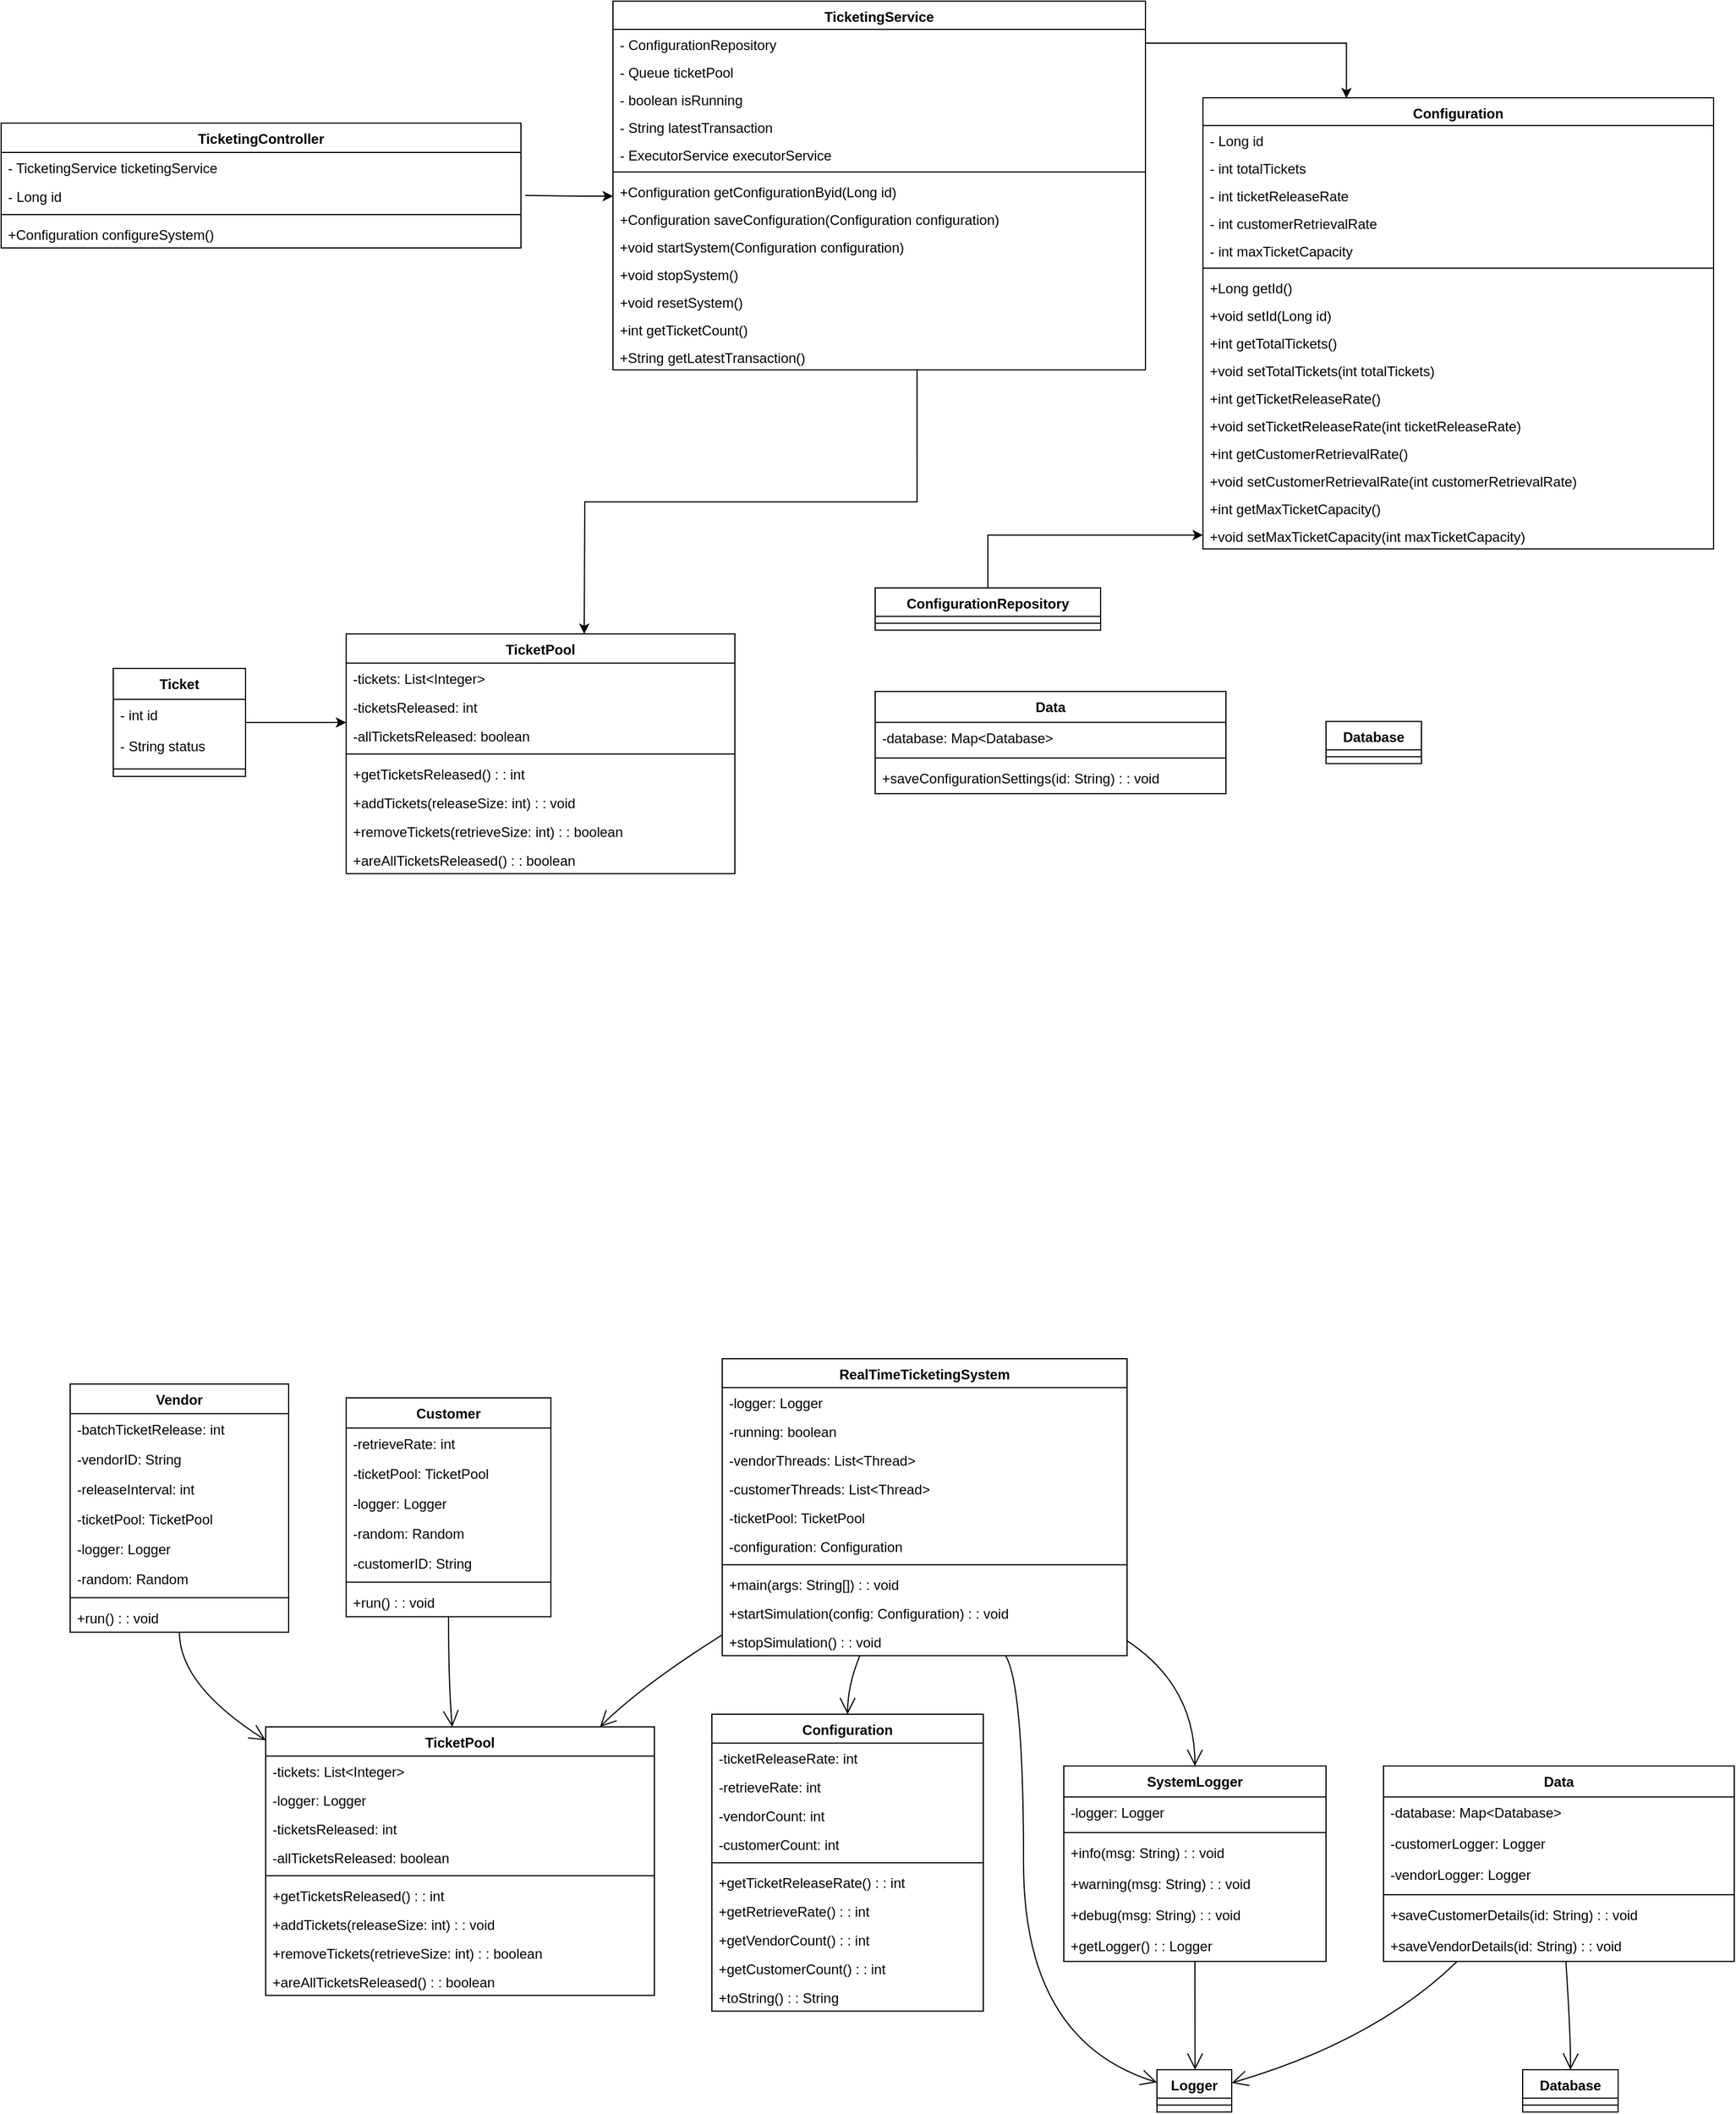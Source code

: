 <mxfile version="25.0.3">
  <diagram id="C5RBs43oDa-KdzZeNtuy" name="Page-1">
    <mxGraphModel dx="1782" dy="506" grid="1" gridSize="10" guides="1" tooltips="1" connect="1" arrows="1" fold="1" page="1" pageScale="1" pageWidth="827" pageHeight="1169" math="0" shadow="0">
      <root>
        <mxCell id="WIyWlLk6GJQsqaUBKTNV-0" />
        <mxCell id="WIyWlLk6GJQsqaUBKTNV-1" parent="WIyWlLk6GJQsqaUBKTNV-0" />
        <mxCell id="WTj9P_NQEaG9EgnuYuKt-76" value="TicketingController" style="swimlane;fontStyle=1;align=center;verticalAlign=top;childLayout=stackLayout;horizontal=1;startSize=25.4;horizontalStack=0;resizeParent=1;resizeParentMax=0;resizeLast=0;collapsible=0;marginBottom=0;" vertex="1" parent="WIyWlLk6GJQsqaUBKTNV-1">
          <mxGeometry x="-10" y="126.04" width="452" height="108.4" as="geometry" />
        </mxCell>
        <mxCell id="WTj9P_NQEaG9EgnuYuKt-77" value="- TicketingService ticketingService" style="text;strokeColor=none;fillColor=none;align=left;verticalAlign=top;spacingLeft=4;spacingRight=4;overflow=hidden;rotatable=0;points=[[0,0.5],[1,0.5]];portConstraint=eastwest;" vertex="1" parent="WTj9P_NQEaG9EgnuYuKt-76">
          <mxGeometry y="25.4" width="452" height="25" as="geometry" />
        </mxCell>
        <mxCell id="WTj9P_NQEaG9EgnuYuKt-78" value="- Long id" style="text;strokeColor=none;fillColor=none;align=left;verticalAlign=top;spacingLeft=4;spacingRight=4;overflow=hidden;rotatable=0;points=[[0,0.5],[1,0.5]];portConstraint=eastwest;" vertex="1" parent="WTj9P_NQEaG9EgnuYuKt-76">
          <mxGeometry y="50.4" width="452" height="25" as="geometry" />
        </mxCell>
        <mxCell id="WTj9P_NQEaG9EgnuYuKt-79" style="line;strokeWidth=1;fillColor=none;align=left;verticalAlign=middle;spacingTop=-1;spacingLeft=3;spacingRight=3;rotatable=0;labelPosition=right;points=[];portConstraint=eastwest;strokeColor=inherit;" vertex="1" parent="WTj9P_NQEaG9EgnuYuKt-76">
          <mxGeometry y="75.4" width="452" height="8" as="geometry" />
        </mxCell>
        <mxCell id="WTj9P_NQEaG9EgnuYuKt-80" value="+Configuration configureSystem()" style="text;strokeColor=none;fillColor=none;align=left;verticalAlign=top;spacingLeft=4;spacingRight=4;overflow=hidden;rotatable=0;points=[[0,0.5],[1,0.5]];portConstraint=eastwest;" vertex="1" parent="WTj9P_NQEaG9EgnuYuKt-76">
          <mxGeometry y="83.4" width="452" height="25" as="geometry" />
        </mxCell>
        <mxCell id="WTj9P_NQEaG9EgnuYuKt-86" value="Configuration" style="swimlane;fontStyle=1;align=center;verticalAlign=top;childLayout=stackLayout;horizontal=1;startSize=24.087;horizontalStack=0;resizeParent=1;resizeParentMax=0;resizeLast=0;collapsible=0;marginBottom=0;" vertex="1" parent="WIyWlLk6GJQsqaUBKTNV-1">
          <mxGeometry x="1035" y="104" width="444" height="392.087" as="geometry" />
        </mxCell>
        <mxCell id="WTj9P_NQEaG9EgnuYuKt-87" value="- Long id" style="text;strokeColor=none;fillColor=none;align=left;verticalAlign=top;spacingLeft=4;spacingRight=4;overflow=hidden;rotatable=0;points=[[0,0.5],[1,0.5]];portConstraint=eastwest;" vertex="1" parent="WTj9P_NQEaG9EgnuYuKt-86">
          <mxGeometry y="24.087" width="444" height="24" as="geometry" />
        </mxCell>
        <mxCell id="WTj9P_NQEaG9EgnuYuKt-88" value="- int totalTickets" style="text;strokeColor=none;fillColor=none;align=left;verticalAlign=top;spacingLeft=4;spacingRight=4;overflow=hidden;rotatable=0;points=[[0,0.5],[1,0.5]];portConstraint=eastwest;" vertex="1" parent="WTj9P_NQEaG9EgnuYuKt-86">
          <mxGeometry y="48.087" width="444" height="24" as="geometry" />
        </mxCell>
        <mxCell id="WTj9P_NQEaG9EgnuYuKt-89" value="- int ticketReleaseRate" style="text;strokeColor=none;fillColor=none;align=left;verticalAlign=top;spacingLeft=4;spacingRight=4;overflow=hidden;rotatable=0;points=[[0,0.5],[1,0.5]];portConstraint=eastwest;" vertex="1" parent="WTj9P_NQEaG9EgnuYuKt-86">
          <mxGeometry y="72.087" width="444" height="24" as="geometry" />
        </mxCell>
        <mxCell id="WTj9P_NQEaG9EgnuYuKt-90" value="- int customerRetrievalRate" style="text;strokeColor=none;fillColor=none;align=left;verticalAlign=top;spacingLeft=4;spacingRight=4;overflow=hidden;rotatable=0;points=[[0,0.5],[1,0.5]];portConstraint=eastwest;" vertex="1" parent="WTj9P_NQEaG9EgnuYuKt-86">
          <mxGeometry y="96.087" width="444" height="24" as="geometry" />
        </mxCell>
        <mxCell id="WTj9P_NQEaG9EgnuYuKt-91" value="- int maxTicketCapacity" style="text;strokeColor=none;fillColor=none;align=left;verticalAlign=top;spacingLeft=4;spacingRight=4;overflow=hidden;rotatable=0;points=[[0,0.5],[1,0.5]];portConstraint=eastwest;" vertex="1" parent="WTj9P_NQEaG9EgnuYuKt-86">
          <mxGeometry y="120.087" width="444" height="24" as="geometry" />
        </mxCell>
        <mxCell id="WTj9P_NQEaG9EgnuYuKt-92" style="line;strokeWidth=1;fillColor=none;align=left;verticalAlign=middle;spacingTop=-1;spacingLeft=3;spacingRight=3;rotatable=0;labelPosition=right;points=[];portConstraint=eastwest;strokeColor=inherit;" vertex="1" parent="WTj9P_NQEaG9EgnuYuKt-86">
          <mxGeometry y="144.087" width="444" height="8" as="geometry" />
        </mxCell>
        <mxCell id="WTj9P_NQEaG9EgnuYuKt-93" value="+Long getId()" style="text;strokeColor=none;fillColor=none;align=left;verticalAlign=top;spacingLeft=4;spacingRight=4;overflow=hidden;rotatable=0;points=[[0,0.5],[1,0.5]];portConstraint=eastwest;" vertex="1" parent="WTj9P_NQEaG9EgnuYuKt-86">
          <mxGeometry y="152.087" width="444" height="24" as="geometry" />
        </mxCell>
        <mxCell id="WTj9P_NQEaG9EgnuYuKt-94" value="+void setId(Long id)" style="text;strokeColor=none;fillColor=none;align=left;verticalAlign=top;spacingLeft=4;spacingRight=4;overflow=hidden;rotatable=0;points=[[0,0.5],[1,0.5]];portConstraint=eastwest;" vertex="1" parent="WTj9P_NQEaG9EgnuYuKt-86">
          <mxGeometry y="176.087" width="444" height="24" as="geometry" />
        </mxCell>
        <mxCell id="WTj9P_NQEaG9EgnuYuKt-95" value="+int getTotalTickets()" style="text;strokeColor=none;fillColor=none;align=left;verticalAlign=top;spacingLeft=4;spacingRight=4;overflow=hidden;rotatable=0;points=[[0,0.5],[1,0.5]];portConstraint=eastwest;" vertex="1" parent="WTj9P_NQEaG9EgnuYuKt-86">
          <mxGeometry y="200.087" width="444" height="24" as="geometry" />
        </mxCell>
        <mxCell id="WTj9P_NQEaG9EgnuYuKt-96" value="+void setTotalTickets(int totalTickets)" style="text;strokeColor=none;fillColor=none;align=left;verticalAlign=top;spacingLeft=4;spacingRight=4;overflow=hidden;rotatable=0;points=[[0,0.5],[1,0.5]];portConstraint=eastwest;" vertex="1" parent="WTj9P_NQEaG9EgnuYuKt-86">
          <mxGeometry y="224.087" width="444" height="24" as="geometry" />
        </mxCell>
        <mxCell id="WTj9P_NQEaG9EgnuYuKt-97" value="+int getTicketReleaseRate()" style="text;strokeColor=none;fillColor=none;align=left;verticalAlign=top;spacingLeft=4;spacingRight=4;overflow=hidden;rotatable=0;points=[[0,0.5],[1,0.5]];portConstraint=eastwest;" vertex="1" parent="WTj9P_NQEaG9EgnuYuKt-86">
          <mxGeometry y="248.087" width="444" height="24" as="geometry" />
        </mxCell>
        <mxCell id="WTj9P_NQEaG9EgnuYuKt-98" value="+void setTicketReleaseRate(int ticketReleaseRate)" style="text;strokeColor=none;fillColor=none;align=left;verticalAlign=top;spacingLeft=4;spacingRight=4;overflow=hidden;rotatable=0;points=[[0,0.5],[1,0.5]];portConstraint=eastwest;" vertex="1" parent="WTj9P_NQEaG9EgnuYuKt-86">
          <mxGeometry y="272.087" width="444" height="24" as="geometry" />
        </mxCell>
        <mxCell id="WTj9P_NQEaG9EgnuYuKt-99" value="+int getCustomerRetrievalRate()" style="text;strokeColor=none;fillColor=none;align=left;verticalAlign=top;spacingLeft=4;spacingRight=4;overflow=hidden;rotatable=0;points=[[0,0.5],[1,0.5]];portConstraint=eastwest;" vertex="1" parent="WTj9P_NQEaG9EgnuYuKt-86">
          <mxGeometry y="296.087" width="444" height="24" as="geometry" />
        </mxCell>
        <mxCell id="WTj9P_NQEaG9EgnuYuKt-100" value="+void setCustomerRetrievalRate(int customerRetrievalRate)" style="text;strokeColor=none;fillColor=none;align=left;verticalAlign=top;spacingLeft=4;spacingRight=4;overflow=hidden;rotatable=0;points=[[0,0.5],[1,0.5]];portConstraint=eastwest;" vertex="1" parent="WTj9P_NQEaG9EgnuYuKt-86">
          <mxGeometry y="320.087" width="444" height="24" as="geometry" />
        </mxCell>
        <mxCell id="WTj9P_NQEaG9EgnuYuKt-101" value="+int getMaxTicketCapacity()" style="text;strokeColor=none;fillColor=none;align=left;verticalAlign=top;spacingLeft=4;spacingRight=4;overflow=hidden;rotatable=0;points=[[0,0.5],[1,0.5]];portConstraint=eastwest;" vertex="1" parent="WTj9P_NQEaG9EgnuYuKt-86">
          <mxGeometry y="344.087" width="444" height="24" as="geometry" />
        </mxCell>
        <mxCell id="WTj9P_NQEaG9EgnuYuKt-102" value="+void setMaxTicketCapacity(int maxTicketCapacity)" style="text;strokeColor=none;fillColor=none;align=left;verticalAlign=top;spacingLeft=4;spacingRight=4;overflow=hidden;rotatable=0;points=[[0,0.5],[1,0.5]];portConstraint=eastwest;" vertex="1" parent="WTj9P_NQEaG9EgnuYuKt-86">
          <mxGeometry y="368.087" width="444" height="24" as="geometry" />
        </mxCell>
        <mxCell id="WTj9P_NQEaG9EgnuYuKt-103" value="Ticket" style="swimlane;fontStyle=1;align=center;verticalAlign=top;childLayout=stackLayout;horizontal=1;startSize=26.914;horizontalStack=0;resizeParent=1;resizeParentMax=0;resizeLast=0;collapsible=0;marginBottom=0;" vertex="1" parent="WIyWlLk6GJQsqaUBKTNV-1">
          <mxGeometry x="87.5" y="600" width="115" height="93.914" as="geometry" />
        </mxCell>
        <mxCell id="WTj9P_NQEaG9EgnuYuKt-104" value="- int id" style="text;strokeColor=none;fillColor=none;align=left;verticalAlign=top;spacingLeft=4;spacingRight=4;overflow=hidden;rotatable=0;points=[[0,0.5],[1,0.5]];portConstraint=eastwest;" vertex="1" parent="WTj9P_NQEaG9EgnuYuKt-103">
          <mxGeometry y="26.914" width="115" height="27" as="geometry" />
        </mxCell>
        <mxCell id="WTj9P_NQEaG9EgnuYuKt-105" value="- String status" style="text;strokeColor=none;fillColor=none;align=left;verticalAlign=top;spacingLeft=4;spacingRight=4;overflow=hidden;rotatable=0;points=[[0,0.5],[1,0.5]];portConstraint=eastwest;" vertex="1" parent="WTj9P_NQEaG9EgnuYuKt-103">
          <mxGeometry y="53.914" width="115" height="27" as="geometry" />
        </mxCell>
        <mxCell id="WTj9P_NQEaG9EgnuYuKt-106" style="line;strokeWidth=1;fillColor=none;align=left;verticalAlign=middle;spacingTop=-1;spacingLeft=3;spacingRight=3;rotatable=0;labelPosition=right;points=[];portConstraint=eastwest;strokeColor=inherit;" vertex="1" parent="WTj9P_NQEaG9EgnuYuKt-103">
          <mxGeometry y="80.914" width="115" height="13" as="geometry" />
        </mxCell>
        <mxCell id="WTj9P_NQEaG9EgnuYuKt-107" value="TicketingService" style="swimlane;fontStyle=1;align=center;verticalAlign=top;childLayout=stackLayout;horizontal=1;startSize=24.477;horizontalStack=0;resizeParent=1;resizeParentMax=0;resizeLast=0;collapsible=0;marginBottom=0;" vertex="1" parent="WIyWlLk6GJQsqaUBKTNV-1">
          <mxGeometry x="522" y="20" width="463" height="320.477" as="geometry" />
        </mxCell>
        <mxCell id="WTj9P_NQEaG9EgnuYuKt-108" value="- ConfigurationRepository " style="text;strokeColor=none;fillColor=none;align=left;verticalAlign=top;spacingLeft=4;spacingRight=4;overflow=hidden;rotatable=0;points=[[0,0.5],[1,0.5]];portConstraint=eastwest;" vertex="1" parent="WTj9P_NQEaG9EgnuYuKt-107">
          <mxGeometry y="24.477" width="463" height="24" as="geometry" />
        </mxCell>
        <mxCell id="WTj9P_NQEaG9EgnuYuKt-109" value="- Queue ticketPool" style="text;strokeColor=none;fillColor=none;align=left;verticalAlign=top;spacingLeft=4;spacingRight=4;overflow=hidden;rotatable=0;points=[[0,0.5],[1,0.5]];portConstraint=eastwest;" vertex="1" parent="WTj9P_NQEaG9EgnuYuKt-107">
          <mxGeometry y="48.477" width="463" height="24" as="geometry" />
        </mxCell>
        <mxCell id="WTj9P_NQEaG9EgnuYuKt-110" value="- boolean isRunning" style="text;strokeColor=none;fillColor=none;align=left;verticalAlign=top;spacingLeft=4;spacingRight=4;overflow=hidden;rotatable=0;points=[[0,0.5],[1,0.5]];portConstraint=eastwest;" vertex="1" parent="WTj9P_NQEaG9EgnuYuKt-107">
          <mxGeometry y="72.477" width="463" height="24" as="geometry" />
        </mxCell>
        <mxCell id="WTj9P_NQEaG9EgnuYuKt-111" value="- String latestTransaction" style="text;strokeColor=none;fillColor=none;align=left;verticalAlign=top;spacingLeft=4;spacingRight=4;overflow=hidden;rotatable=0;points=[[0,0.5],[1,0.5]];portConstraint=eastwest;" vertex="1" parent="WTj9P_NQEaG9EgnuYuKt-107">
          <mxGeometry y="96.477" width="463" height="24" as="geometry" />
        </mxCell>
        <mxCell id="WTj9P_NQEaG9EgnuYuKt-112" value="- ExecutorService executorService" style="text;strokeColor=none;fillColor=none;align=left;verticalAlign=top;spacingLeft=4;spacingRight=4;overflow=hidden;rotatable=0;points=[[0,0.5],[1,0.5]];portConstraint=eastwest;" vertex="1" parent="WTj9P_NQEaG9EgnuYuKt-107">
          <mxGeometry y="120.477" width="463" height="24" as="geometry" />
        </mxCell>
        <mxCell id="WTj9P_NQEaG9EgnuYuKt-113" style="line;strokeWidth=1;fillColor=none;align=left;verticalAlign=middle;spacingTop=-1;spacingLeft=3;spacingRight=3;rotatable=0;labelPosition=right;points=[];portConstraint=eastwest;strokeColor=inherit;" vertex="1" parent="WTj9P_NQEaG9EgnuYuKt-107">
          <mxGeometry y="144.477" width="463" height="8" as="geometry" />
        </mxCell>
        <mxCell id="WTj9P_NQEaG9EgnuYuKt-114" value="+Configuration getConfigurationByid(Long id)" style="text;strokeColor=none;fillColor=none;align=left;verticalAlign=top;spacingLeft=4;spacingRight=4;overflow=hidden;rotatable=0;points=[[0,0.5],[1,0.5]];portConstraint=eastwest;" vertex="1" parent="WTj9P_NQEaG9EgnuYuKt-107">
          <mxGeometry y="152.477" width="463" height="24" as="geometry" />
        </mxCell>
        <mxCell id="WTj9P_NQEaG9EgnuYuKt-115" value="+Configuration saveConfiguration(Configuration configuration)" style="text;strokeColor=none;fillColor=none;align=left;verticalAlign=top;spacingLeft=4;spacingRight=4;overflow=hidden;rotatable=0;points=[[0,0.5],[1,0.5]];portConstraint=eastwest;" vertex="1" parent="WTj9P_NQEaG9EgnuYuKt-107">
          <mxGeometry y="176.477" width="463" height="24" as="geometry" />
        </mxCell>
        <mxCell id="WTj9P_NQEaG9EgnuYuKt-116" value="+void startSystem(Configuration configuration)" style="text;strokeColor=none;fillColor=none;align=left;verticalAlign=top;spacingLeft=4;spacingRight=4;overflow=hidden;rotatable=0;points=[[0,0.5],[1,0.5]];portConstraint=eastwest;" vertex="1" parent="WTj9P_NQEaG9EgnuYuKt-107">
          <mxGeometry y="200.477" width="463" height="24" as="geometry" />
        </mxCell>
        <mxCell id="WTj9P_NQEaG9EgnuYuKt-117" value="+void stopSystem()" style="text;strokeColor=none;fillColor=none;align=left;verticalAlign=top;spacingLeft=4;spacingRight=4;overflow=hidden;rotatable=0;points=[[0,0.5],[1,0.5]];portConstraint=eastwest;" vertex="1" parent="WTj9P_NQEaG9EgnuYuKt-107">
          <mxGeometry y="224.477" width="463" height="24" as="geometry" />
        </mxCell>
        <mxCell id="WTj9P_NQEaG9EgnuYuKt-118" value="+void resetSystem()" style="text;strokeColor=none;fillColor=none;align=left;verticalAlign=top;spacingLeft=4;spacingRight=4;overflow=hidden;rotatable=0;points=[[0,0.5],[1,0.5]];portConstraint=eastwest;" vertex="1" parent="WTj9P_NQEaG9EgnuYuKt-107">
          <mxGeometry y="248.477" width="463" height="24" as="geometry" />
        </mxCell>
        <mxCell id="WTj9P_NQEaG9EgnuYuKt-119" value="+int getTicketCount()" style="text;strokeColor=none;fillColor=none;align=left;verticalAlign=top;spacingLeft=4;spacingRight=4;overflow=hidden;rotatable=0;points=[[0,0.5],[1,0.5]];portConstraint=eastwest;" vertex="1" parent="WTj9P_NQEaG9EgnuYuKt-107">
          <mxGeometry y="272.477" width="463" height="24" as="geometry" />
        </mxCell>
        <mxCell id="WTj9P_NQEaG9EgnuYuKt-120" value="+String getLatestTransaction()" style="text;strokeColor=none;fillColor=none;align=left;verticalAlign=top;spacingLeft=4;spacingRight=4;overflow=hidden;rotatable=0;points=[[0,0.5],[1,0.5]];portConstraint=eastwest;" vertex="1" parent="WTj9P_NQEaG9EgnuYuKt-107">
          <mxGeometry y="296.477" width="463" height="24" as="geometry" />
        </mxCell>
        <mxCell id="WTj9P_NQEaG9EgnuYuKt-241" style="edgeStyle=orthogonalEdgeStyle;rounded=0;orthogonalLoop=1;jettySize=auto;html=1;entryX=0;entryY=0.5;entryDx=0;entryDy=0;" edge="1" parent="WIyWlLk6GJQsqaUBKTNV-1" source="WTj9P_NQEaG9EgnuYuKt-121" target="WTj9P_NQEaG9EgnuYuKt-102">
          <mxGeometry relative="1" as="geometry" />
        </mxCell>
        <mxCell id="WTj9P_NQEaG9EgnuYuKt-121" value="ConfigurationRepository" style="swimlane;fontStyle=1;align=center;verticalAlign=top;childLayout=stackLayout;horizontal=1;startSize=24.7;horizontalStack=0;resizeParent=1;resizeParentMax=0;resizeLast=0;collapsible=0;marginBottom=0;" vertex="1" parent="WIyWlLk6GJQsqaUBKTNV-1">
          <mxGeometry x="750" y="530" width="196" height="36.7" as="geometry" />
        </mxCell>
        <mxCell id="WTj9P_NQEaG9EgnuYuKt-122" style="line;strokeWidth=1;fillColor=none;align=left;verticalAlign=middle;spacingTop=-1;spacingLeft=3;spacingRight=3;rotatable=0;labelPosition=right;points=[];portConstraint=eastwest;strokeColor=inherit;" vertex="1" parent="WTj9P_NQEaG9EgnuYuKt-121">
          <mxGeometry y="24.7" width="196" height="12" as="geometry" />
        </mxCell>
        <mxCell id="WTj9P_NQEaG9EgnuYuKt-126" value="Vendor" style="swimlane;fontStyle=1;align=center;verticalAlign=top;childLayout=stackLayout;horizontal=1;startSize=25.775;horizontalStack=0;resizeParent=1;resizeParentMax=0;resizeLast=0;collapsible=0;marginBottom=0;" vertex="1" parent="WIyWlLk6GJQsqaUBKTNV-1">
          <mxGeometry x="50" y="1222" width="190" height="215.775" as="geometry" />
        </mxCell>
        <mxCell id="WTj9P_NQEaG9EgnuYuKt-127" value="-batchTicketRelease: int" style="text;strokeColor=none;fillColor=none;align=left;verticalAlign=top;spacingLeft=4;spacingRight=4;overflow=hidden;rotatable=0;points=[[0,0.5],[1,0.5]];portConstraint=eastwest;" vertex="1" parent="WTj9P_NQEaG9EgnuYuKt-126">
          <mxGeometry y="25.775" width="190" height="26" as="geometry" />
        </mxCell>
        <mxCell id="WTj9P_NQEaG9EgnuYuKt-128" value="-vendorID: String" style="text;strokeColor=none;fillColor=none;align=left;verticalAlign=top;spacingLeft=4;spacingRight=4;overflow=hidden;rotatable=0;points=[[0,0.5],[1,0.5]];portConstraint=eastwest;" vertex="1" parent="WTj9P_NQEaG9EgnuYuKt-126">
          <mxGeometry y="51.775" width="190" height="26" as="geometry" />
        </mxCell>
        <mxCell id="WTj9P_NQEaG9EgnuYuKt-129" value="-releaseInterval: int" style="text;strokeColor=none;fillColor=none;align=left;verticalAlign=top;spacingLeft=4;spacingRight=4;overflow=hidden;rotatable=0;points=[[0,0.5],[1,0.5]];portConstraint=eastwest;" vertex="1" parent="WTj9P_NQEaG9EgnuYuKt-126">
          <mxGeometry y="77.775" width="190" height="26" as="geometry" />
        </mxCell>
        <mxCell id="WTj9P_NQEaG9EgnuYuKt-130" value="-ticketPool: TicketPool" style="text;strokeColor=none;fillColor=none;align=left;verticalAlign=top;spacingLeft=4;spacingRight=4;overflow=hidden;rotatable=0;points=[[0,0.5],[1,0.5]];portConstraint=eastwest;" vertex="1" parent="WTj9P_NQEaG9EgnuYuKt-126">
          <mxGeometry y="103.775" width="190" height="26" as="geometry" />
        </mxCell>
        <mxCell id="WTj9P_NQEaG9EgnuYuKt-131" value="-logger: Logger" style="text;strokeColor=none;fillColor=none;align=left;verticalAlign=top;spacingLeft=4;spacingRight=4;overflow=hidden;rotatable=0;points=[[0,0.5],[1,0.5]];portConstraint=eastwest;" vertex="1" parent="WTj9P_NQEaG9EgnuYuKt-126">
          <mxGeometry y="129.775" width="190" height="26" as="geometry" />
        </mxCell>
        <mxCell id="WTj9P_NQEaG9EgnuYuKt-132" value="-random: Random" style="text;strokeColor=none;fillColor=none;align=left;verticalAlign=top;spacingLeft=4;spacingRight=4;overflow=hidden;rotatable=0;points=[[0,0.5],[1,0.5]];portConstraint=eastwest;" vertex="1" parent="WTj9P_NQEaG9EgnuYuKt-126">
          <mxGeometry y="155.775" width="190" height="26" as="geometry" />
        </mxCell>
        <mxCell id="WTj9P_NQEaG9EgnuYuKt-133" style="line;strokeWidth=1;fillColor=none;align=left;verticalAlign=middle;spacingTop=-1;spacingLeft=3;spacingRight=3;rotatable=0;labelPosition=right;points=[];portConstraint=eastwest;strokeColor=inherit;" vertex="1" parent="WTj9P_NQEaG9EgnuYuKt-126">
          <mxGeometry y="181.775" width="190" height="8" as="geometry" />
        </mxCell>
        <mxCell id="WTj9P_NQEaG9EgnuYuKt-134" value="+run() : : void" style="text;strokeColor=none;fillColor=none;align=left;verticalAlign=top;spacingLeft=4;spacingRight=4;overflow=hidden;rotatable=0;points=[[0,0.5],[1,0.5]];portConstraint=eastwest;" vertex="1" parent="WTj9P_NQEaG9EgnuYuKt-126">
          <mxGeometry y="189.775" width="190" height="26" as="geometry" />
        </mxCell>
        <mxCell id="WTj9P_NQEaG9EgnuYuKt-135" value="Customer" style="swimlane;fontStyle=1;align=center;verticalAlign=top;childLayout=stackLayout;horizontal=1;startSize=26.257;horizontalStack=0;resizeParent=1;resizeParentMax=0;resizeLast=0;collapsible=0;marginBottom=0;" vertex="1" parent="WIyWlLk6GJQsqaUBKTNV-1">
          <mxGeometry x="290" y="1234" width="178" height="190.257" as="geometry" />
        </mxCell>
        <mxCell id="WTj9P_NQEaG9EgnuYuKt-136" value="-retrieveRate: int" style="text;strokeColor=none;fillColor=none;align=left;verticalAlign=top;spacingLeft=4;spacingRight=4;overflow=hidden;rotatable=0;points=[[0,0.5],[1,0.5]];portConstraint=eastwest;" vertex="1" parent="WTj9P_NQEaG9EgnuYuKt-135">
          <mxGeometry y="26.257" width="178" height="26" as="geometry" />
        </mxCell>
        <mxCell id="WTj9P_NQEaG9EgnuYuKt-137" value="-ticketPool: TicketPool" style="text;strokeColor=none;fillColor=none;align=left;verticalAlign=top;spacingLeft=4;spacingRight=4;overflow=hidden;rotatable=0;points=[[0,0.5],[1,0.5]];portConstraint=eastwest;" vertex="1" parent="WTj9P_NQEaG9EgnuYuKt-135">
          <mxGeometry y="52.257" width="178" height="26" as="geometry" />
        </mxCell>
        <mxCell id="WTj9P_NQEaG9EgnuYuKt-138" value="-logger: Logger" style="text;strokeColor=none;fillColor=none;align=left;verticalAlign=top;spacingLeft=4;spacingRight=4;overflow=hidden;rotatable=0;points=[[0,0.5],[1,0.5]];portConstraint=eastwest;" vertex="1" parent="WTj9P_NQEaG9EgnuYuKt-135">
          <mxGeometry y="78.257" width="178" height="26" as="geometry" />
        </mxCell>
        <mxCell id="WTj9P_NQEaG9EgnuYuKt-139" value="-random: Random" style="text;strokeColor=none;fillColor=none;align=left;verticalAlign=top;spacingLeft=4;spacingRight=4;overflow=hidden;rotatable=0;points=[[0,0.5],[1,0.5]];portConstraint=eastwest;" vertex="1" parent="WTj9P_NQEaG9EgnuYuKt-135">
          <mxGeometry y="104.257" width="178" height="26" as="geometry" />
        </mxCell>
        <mxCell id="WTj9P_NQEaG9EgnuYuKt-140" value="-customerID: String" style="text;strokeColor=none;fillColor=none;align=left;verticalAlign=top;spacingLeft=4;spacingRight=4;overflow=hidden;rotatable=0;points=[[0,0.5],[1,0.5]];portConstraint=eastwest;" vertex="1" parent="WTj9P_NQEaG9EgnuYuKt-135">
          <mxGeometry y="130.257" width="178" height="26" as="geometry" />
        </mxCell>
        <mxCell id="WTj9P_NQEaG9EgnuYuKt-141" style="line;strokeWidth=1;fillColor=none;align=left;verticalAlign=middle;spacingTop=-1;spacingLeft=3;spacingRight=3;rotatable=0;labelPosition=right;points=[];portConstraint=eastwest;strokeColor=inherit;" vertex="1" parent="WTj9P_NQEaG9EgnuYuKt-135">
          <mxGeometry y="156.257" width="178" height="8" as="geometry" />
        </mxCell>
        <mxCell id="WTj9P_NQEaG9EgnuYuKt-142" value="+run() : : void" style="text;strokeColor=none;fillColor=none;align=left;verticalAlign=top;spacingLeft=4;spacingRight=4;overflow=hidden;rotatable=0;points=[[0,0.5],[1,0.5]];portConstraint=eastwest;" vertex="1" parent="WTj9P_NQEaG9EgnuYuKt-135">
          <mxGeometry y="164.257" width="178" height="26" as="geometry" />
        </mxCell>
        <mxCell id="WTj9P_NQEaG9EgnuYuKt-143" value="TicketPool" style="swimlane;fontStyle=1;align=center;verticalAlign=top;childLayout=stackLayout;horizontal=1;startSize=25.4;horizontalStack=0;resizeParent=1;resizeParentMax=0;resizeLast=0;collapsible=0;marginBottom=0;" vertex="1" parent="WIyWlLk6GJQsqaUBKTNV-1">
          <mxGeometry x="220" y="1520" width="338" height="233.4" as="geometry" />
        </mxCell>
        <mxCell id="WTj9P_NQEaG9EgnuYuKt-144" value="-tickets: List&lt;Integer&gt;" style="text;strokeColor=none;fillColor=none;align=left;verticalAlign=top;spacingLeft=4;spacingRight=4;overflow=hidden;rotatable=0;points=[[0,0.5],[1,0.5]];portConstraint=eastwest;" vertex="1" parent="WTj9P_NQEaG9EgnuYuKt-143">
          <mxGeometry y="25.4" width="338" height="25" as="geometry" />
        </mxCell>
        <mxCell id="WTj9P_NQEaG9EgnuYuKt-145" value="-logger: Logger" style="text;strokeColor=none;fillColor=none;align=left;verticalAlign=top;spacingLeft=4;spacingRight=4;overflow=hidden;rotatable=0;points=[[0,0.5],[1,0.5]];portConstraint=eastwest;" vertex="1" parent="WTj9P_NQEaG9EgnuYuKt-143">
          <mxGeometry y="50.4" width="338" height="25" as="geometry" />
        </mxCell>
        <mxCell id="WTj9P_NQEaG9EgnuYuKt-146" value="-ticketsReleased: int" style="text;strokeColor=none;fillColor=none;align=left;verticalAlign=top;spacingLeft=4;spacingRight=4;overflow=hidden;rotatable=0;points=[[0,0.5],[1,0.5]];portConstraint=eastwest;" vertex="1" parent="WTj9P_NQEaG9EgnuYuKt-143">
          <mxGeometry y="75.4" width="338" height="25" as="geometry" />
        </mxCell>
        <mxCell id="WTj9P_NQEaG9EgnuYuKt-147" value="-allTicketsReleased: boolean" style="text;strokeColor=none;fillColor=none;align=left;verticalAlign=top;spacingLeft=4;spacingRight=4;overflow=hidden;rotatable=0;points=[[0,0.5],[1,0.5]];portConstraint=eastwest;" vertex="1" parent="WTj9P_NQEaG9EgnuYuKt-143">
          <mxGeometry y="100.4" width="338" height="25" as="geometry" />
        </mxCell>
        <mxCell id="WTj9P_NQEaG9EgnuYuKt-148" style="line;strokeWidth=1;fillColor=none;align=left;verticalAlign=middle;spacingTop=-1;spacingLeft=3;spacingRight=3;rotatable=0;labelPosition=right;points=[];portConstraint=eastwest;strokeColor=inherit;" vertex="1" parent="WTj9P_NQEaG9EgnuYuKt-143">
          <mxGeometry y="125.4" width="338" height="8" as="geometry" />
        </mxCell>
        <mxCell id="WTj9P_NQEaG9EgnuYuKt-149" value="+getTicketsReleased() : : int" style="text;strokeColor=none;fillColor=none;align=left;verticalAlign=top;spacingLeft=4;spacingRight=4;overflow=hidden;rotatable=0;points=[[0,0.5],[1,0.5]];portConstraint=eastwest;" vertex="1" parent="WTj9P_NQEaG9EgnuYuKt-143">
          <mxGeometry y="133.4" width="338" height="25" as="geometry" />
        </mxCell>
        <mxCell id="WTj9P_NQEaG9EgnuYuKt-150" value="+addTickets(releaseSize: int) : : void" style="text;strokeColor=none;fillColor=none;align=left;verticalAlign=top;spacingLeft=4;spacingRight=4;overflow=hidden;rotatable=0;points=[[0,0.5],[1,0.5]];portConstraint=eastwest;" vertex="1" parent="WTj9P_NQEaG9EgnuYuKt-143">
          <mxGeometry y="158.4" width="338" height="25" as="geometry" />
        </mxCell>
        <mxCell id="WTj9P_NQEaG9EgnuYuKt-151" value="+removeTickets(retrieveSize: int) : : boolean" style="text;strokeColor=none;fillColor=none;align=left;verticalAlign=top;spacingLeft=4;spacingRight=4;overflow=hidden;rotatable=0;points=[[0,0.5],[1,0.5]];portConstraint=eastwest;" vertex="1" parent="WTj9P_NQEaG9EgnuYuKt-143">
          <mxGeometry y="183.4" width="338" height="25" as="geometry" />
        </mxCell>
        <mxCell id="WTj9P_NQEaG9EgnuYuKt-152" value="+areAllTicketsReleased() : : boolean" style="text;strokeColor=none;fillColor=none;align=left;verticalAlign=top;spacingLeft=4;spacingRight=4;overflow=hidden;rotatable=0;points=[[0,0.5],[1,0.5]];portConstraint=eastwest;" vertex="1" parent="WTj9P_NQEaG9EgnuYuKt-143">
          <mxGeometry y="208.4" width="338" height="25" as="geometry" />
        </mxCell>
        <mxCell id="WTj9P_NQEaG9EgnuYuKt-153" value="RealTimeTicketingSystem" style="swimlane;fontStyle=1;align=center;verticalAlign=top;childLayout=stackLayout;horizontal=1;startSize=25.1;horizontalStack=0;resizeParent=1;resizeParentMax=0;resizeLast=0;collapsible=0;marginBottom=0;" vertex="1" parent="WIyWlLk6GJQsqaUBKTNV-1">
          <mxGeometry x="617" y="1200" width="352" height="258.1" as="geometry" />
        </mxCell>
        <mxCell id="WTj9P_NQEaG9EgnuYuKt-154" value="-logger: Logger" style="text;strokeColor=none;fillColor=none;align=left;verticalAlign=top;spacingLeft=4;spacingRight=4;overflow=hidden;rotatable=0;points=[[0,0.5],[1,0.5]];portConstraint=eastwest;" vertex="1" parent="WTj9P_NQEaG9EgnuYuKt-153">
          <mxGeometry y="25.1" width="352" height="25" as="geometry" />
        </mxCell>
        <mxCell id="WTj9P_NQEaG9EgnuYuKt-155" value="-running: boolean" style="text;strokeColor=none;fillColor=none;align=left;verticalAlign=top;spacingLeft=4;spacingRight=4;overflow=hidden;rotatable=0;points=[[0,0.5],[1,0.5]];portConstraint=eastwest;" vertex="1" parent="WTj9P_NQEaG9EgnuYuKt-153">
          <mxGeometry y="50.1" width="352" height="25" as="geometry" />
        </mxCell>
        <mxCell id="WTj9P_NQEaG9EgnuYuKt-156" value="-vendorThreads: List&lt;Thread&gt;" style="text;strokeColor=none;fillColor=none;align=left;verticalAlign=top;spacingLeft=4;spacingRight=4;overflow=hidden;rotatable=0;points=[[0,0.5],[1,0.5]];portConstraint=eastwest;" vertex="1" parent="WTj9P_NQEaG9EgnuYuKt-153">
          <mxGeometry y="75.1" width="352" height="25" as="geometry" />
        </mxCell>
        <mxCell id="WTj9P_NQEaG9EgnuYuKt-157" value="-customerThreads: List&lt;Thread&gt;" style="text;strokeColor=none;fillColor=none;align=left;verticalAlign=top;spacingLeft=4;spacingRight=4;overflow=hidden;rotatable=0;points=[[0,0.5],[1,0.5]];portConstraint=eastwest;" vertex="1" parent="WTj9P_NQEaG9EgnuYuKt-153">
          <mxGeometry y="100.1" width="352" height="25" as="geometry" />
        </mxCell>
        <mxCell id="WTj9P_NQEaG9EgnuYuKt-158" value="-ticketPool: TicketPool" style="text;strokeColor=none;fillColor=none;align=left;verticalAlign=top;spacingLeft=4;spacingRight=4;overflow=hidden;rotatable=0;points=[[0,0.5],[1,0.5]];portConstraint=eastwest;" vertex="1" parent="WTj9P_NQEaG9EgnuYuKt-153">
          <mxGeometry y="125.1" width="352" height="25" as="geometry" />
        </mxCell>
        <mxCell id="WTj9P_NQEaG9EgnuYuKt-159" value="-configuration: Configuration" style="text;strokeColor=none;fillColor=none;align=left;verticalAlign=top;spacingLeft=4;spacingRight=4;overflow=hidden;rotatable=0;points=[[0,0.5],[1,0.5]];portConstraint=eastwest;" vertex="1" parent="WTj9P_NQEaG9EgnuYuKt-153">
          <mxGeometry y="150.1" width="352" height="25" as="geometry" />
        </mxCell>
        <mxCell id="WTj9P_NQEaG9EgnuYuKt-160" style="line;strokeWidth=1;fillColor=none;align=left;verticalAlign=middle;spacingTop=-1;spacingLeft=3;spacingRight=3;rotatable=0;labelPosition=right;points=[];portConstraint=eastwest;strokeColor=inherit;" vertex="1" parent="WTj9P_NQEaG9EgnuYuKt-153">
          <mxGeometry y="175.1" width="352" height="8" as="geometry" />
        </mxCell>
        <mxCell id="WTj9P_NQEaG9EgnuYuKt-161" value="+main(args: String[]) : : void" style="text;strokeColor=none;fillColor=none;align=left;verticalAlign=top;spacingLeft=4;spacingRight=4;overflow=hidden;rotatable=0;points=[[0,0.5],[1,0.5]];portConstraint=eastwest;" vertex="1" parent="WTj9P_NQEaG9EgnuYuKt-153">
          <mxGeometry y="183.1" width="352" height="25" as="geometry" />
        </mxCell>
        <mxCell id="WTj9P_NQEaG9EgnuYuKt-162" value="+startSimulation(config: Configuration) : : void" style="text;strokeColor=none;fillColor=none;align=left;verticalAlign=top;spacingLeft=4;spacingRight=4;overflow=hidden;rotatable=0;points=[[0,0.5],[1,0.5]];portConstraint=eastwest;" vertex="1" parent="WTj9P_NQEaG9EgnuYuKt-153">
          <mxGeometry y="208.1" width="352" height="25" as="geometry" />
        </mxCell>
        <mxCell id="WTj9P_NQEaG9EgnuYuKt-163" value="+stopSimulation() : : void" style="text;strokeColor=none;fillColor=none;align=left;verticalAlign=top;spacingLeft=4;spacingRight=4;overflow=hidden;rotatable=0;points=[[0,0.5],[1,0.5]];portConstraint=eastwest;" vertex="1" parent="WTj9P_NQEaG9EgnuYuKt-153">
          <mxGeometry y="233.1" width="352" height="25" as="geometry" />
        </mxCell>
        <mxCell id="WTj9P_NQEaG9EgnuYuKt-164" value="Configuration" style="swimlane;fontStyle=1;align=center;verticalAlign=top;childLayout=stackLayout;horizontal=1;startSize=25.1;horizontalStack=0;resizeParent=1;resizeParentMax=0;resizeLast=0;collapsible=0;marginBottom=0;" vertex="1" parent="WIyWlLk6GJQsqaUBKTNV-1">
          <mxGeometry x="608" y="1509" width="236" height="258.1" as="geometry" />
        </mxCell>
        <mxCell id="WTj9P_NQEaG9EgnuYuKt-165" value="-ticketReleaseRate: int" style="text;strokeColor=none;fillColor=none;align=left;verticalAlign=top;spacingLeft=4;spacingRight=4;overflow=hidden;rotatable=0;points=[[0,0.5],[1,0.5]];portConstraint=eastwest;" vertex="1" parent="WTj9P_NQEaG9EgnuYuKt-164">
          <mxGeometry y="25.1" width="236" height="25" as="geometry" />
        </mxCell>
        <mxCell id="WTj9P_NQEaG9EgnuYuKt-166" value="-retrieveRate: int" style="text;strokeColor=none;fillColor=none;align=left;verticalAlign=top;spacingLeft=4;spacingRight=4;overflow=hidden;rotatable=0;points=[[0,0.5],[1,0.5]];portConstraint=eastwest;" vertex="1" parent="WTj9P_NQEaG9EgnuYuKt-164">
          <mxGeometry y="50.1" width="236" height="25" as="geometry" />
        </mxCell>
        <mxCell id="WTj9P_NQEaG9EgnuYuKt-167" value="-vendorCount: int" style="text;strokeColor=none;fillColor=none;align=left;verticalAlign=top;spacingLeft=4;spacingRight=4;overflow=hidden;rotatable=0;points=[[0,0.5],[1,0.5]];portConstraint=eastwest;" vertex="1" parent="WTj9P_NQEaG9EgnuYuKt-164">
          <mxGeometry y="75.1" width="236" height="25" as="geometry" />
        </mxCell>
        <mxCell id="WTj9P_NQEaG9EgnuYuKt-168" value="-customerCount: int" style="text;strokeColor=none;fillColor=none;align=left;verticalAlign=top;spacingLeft=4;spacingRight=4;overflow=hidden;rotatable=0;points=[[0,0.5],[1,0.5]];portConstraint=eastwest;" vertex="1" parent="WTj9P_NQEaG9EgnuYuKt-164">
          <mxGeometry y="100.1" width="236" height="25" as="geometry" />
        </mxCell>
        <mxCell id="WTj9P_NQEaG9EgnuYuKt-169" style="line;strokeWidth=1;fillColor=none;align=left;verticalAlign=middle;spacingTop=-1;spacingLeft=3;spacingRight=3;rotatable=0;labelPosition=right;points=[];portConstraint=eastwest;strokeColor=inherit;" vertex="1" parent="WTj9P_NQEaG9EgnuYuKt-164">
          <mxGeometry y="125.1" width="236" height="8" as="geometry" />
        </mxCell>
        <mxCell id="WTj9P_NQEaG9EgnuYuKt-170" value="+getTicketReleaseRate() : : int" style="text;strokeColor=none;fillColor=none;align=left;verticalAlign=top;spacingLeft=4;spacingRight=4;overflow=hidden;rotatable=0;points=[[0,0.5],[1,0.5]];portConstraint=eastwest;" vertex="1" parent="WTj9P_NQEaG9EgnuYuKt-164">
          <mxGeometry y="133.1" width="236" height="25" as="geometry" />
        </mxCell>
        <mxCell id="WTj9P_NQEaG9EgnuYuKt-171" value="+getRetrieveRate() : : int" style="text;strokeColor=none;fillColor=none;align=left;verticalAlign=top;spacingLeft=4;spacingRight=4;overflow=hidden;rotatable=0;points=[[0,0.5],[1,0.5]];portConstraint=eastwest;" vertex="1" parent="WTj9P_NQEaG9EgnuYuKt-164">
          <mxGeometry y="158.1" width="236" height="25" as="geometry" />
        </mxCell>
        <mxCell id="WTj9P_NQEaG9EgnuYuKt-172" value="+getVendorCount() : : int" style="text;strokeColor=none;fillColor=none;align=left;verticalAlign=top;spacingLeft=4;spacingRight=4;overflow=hidden;rotatable=0;points=[[0,0.5],[1,0.5]];portConstraint=eastwest;" vertex="1" parent="WTj9P_NQEaG9EgnuYuKt-164">
          <mxGeometry y="183.1" width="236" height="25" as="geometry" />
        </mxCell>
        <mxCell id="WTj9P_NQEaG9EgnuYuKt-173" value="+getCustomerCount() : : int" style="text;strokeColor=none;fillColor=none;align=left;verticalAlign=top;spacingLeft=4;spacingRight=4;overflow=hidden;rotatable=0;points=[[0,0.5],[1,0.5]];portConstraint=eastwest;" vertex="1" parent="WTj9P_NQEaG9EgnuYuKt-164">
          <mxGeometry y="208.1" width="236" height="25" as="geometry" />
        </mxCell>
        <mxCell id="WTj9P_NQEaG9EgnuYuKt-174" value="+toString() : : String" style="text;strokeColor=none;fillColor=none;align=left;verticalAlign=top;spacingLeft=4;spacingRight=4;overflow=hidden;rotatable=0;points=[[0,0.5],[1,0.5]];portConstraint=eastwest;" vertex="1" parent="WTj9P_NQEaG9EgnuYuKt-164">
          <mxGeometry y="233.1" width="236" height="25" as="geometry" />
        </mxCell>
        <mxCell id="WTj9P_NQEaG9EgnuYuKt-175" value="SystemLogger" style="swimlane;fontStyle=1;align=center;verticalAlign=top;childLayout=stackLayout;horizontal=1;startSize=26.9;horizontalStack=0;resizeParent=1;resizeParentMax=0;resizeLast=0;collapsible=0;marginBottom=0;" vertex="1" parent="WIyWlLk6GJQsqaUBKTNV-1">
          <mxGeometry x="914" y="1554" width="228" height="169.9" as="geometry" />
        </mxCell>
        <mxCell id="WTj9P_NQEaG9EgnuYuKt-176" value="-logger: Logger" style="text;strokeColor=none;fillColor=none;align=left;verticalAlign=top;spacingLeft=4;spacingRight=4;overflow=hidden;rotatable=0;points=[[0,0.5],[1,0.5]];portConstraint=eastwest;" vertex="1" parent="WTj9P_NQEaG9EgnuYuKt-175">
          <mxGeometry y="26.9" width="228" height="27" as="geometry" />
        </mxCell>
        <mxCell id="WTj9P_NQEaG9EgnuYuKt-177" style="line;strokeWidth=1;fillColor=none;align=left;verticalAlign=middle;spacingTop=-1;spacingLeft=3;spacingRight=3;rotatable=0;labelPosition=right;points=[];portConstraint=eastwest;strokeColor=inherit;" vertex="1" parent="WTj9P_NQEaG9EgnuYuKt-175">
          <mxGeometry y="53.9" width="228" height="8" as="geometry" />
        </mxCell>
        <mxCell id="WTj9P_NQEaG9EgnuYuKt-178" value="+info(msg: String) : : void" style="text;strokeColor=none;fillColor=none;align=left;verticalAlign=top;spacingLeft=4;spacingRight=4;overflow=hidden;rotatable=0;points=[[0,0.5],[1,0.5]];portConstraint=eastwest;" vertex="1" parent="WTj9P_NQEaG9EgnuYuKt-175">
          <mxGeometry y="61.9" width="228" height="27" as="geometry" />
        </mxCell>
        <mxCell id="WTj9P_NQEaG9EgnuYuKt-179" value="+warning(msg: String) : : void" style="text;strokeColor=none;fillColor=none;align=left;verticalAlign=top;spacingLeft=4;spacingRight=4;overflow=hidden;rotatable=0;points=[[0,0.5],[1,0.5]];portConstraint=eastwest;" vertex="1" parent="WTj9P_NQEaG9EgnuYuKt-175">
          <mxGeometry y="88.9" width="228" height="27" as="geometry" />
        </mxCell>
        <mxCell id="WTj9P_NQEaG9EgnuYuKt-180" value="+debug(msg: String) : : void" style="text;strokeColor=none;fillColor=none;align=left;verticalAlign=top;spacingLeft=4;spacingRight=4;overflow=hidden;rotatable=0;points=[[0,0.5],[1,0.5]];portConstraint=eastwest;" vertex="1" parent="WTj9P_NQEaG9EgnuYuKt-175">
          <mxGeometry y="115.9" width="228" height="27" as="geometry" />
        </mxCell>
        <mxCell id="WTj9P_NQEaG9EgnuYuKt-181" value="+getLogger() : : Logger" style="text;strokeColor=none;fillColor=none;align=left;verticalAlign=top;spacingLeft=4;spacingRight=4;overflow=hidden;rotatable=0;points=[[0,0.5],[1,0.5]];portConstraint=eastwest;" vertex="1" parent="WTj9P_NQEaG9EgnuYuKt-175">
          <mxGeometry y="142.9" width="228" height="27" as="geometry" />
        </mxCell>
        <mxCell id="WTj9P_NQEaG9EgnuYuKt-182" value="Data" style="swimlane;fontStyle=1;align=center;verticalAlign=top;childLayout=stackLayout;horizontal=1;startSize=26.9;horizontalStack=0;resizeParent=1;resizeParentMax=0;resizeLast=0;collapsible=0;marginBottom=0;" vertex="1" parent="WIyWlLk6GJQsqaUBKTNV-1">
          <mxGeometry x="1192" y="1554" width="305" height="169.9" as="geometry" />
        </mxCell>
        <mxCell id="WTj9P_NQEaG9EgnuYuKt-183" value="-database: Map&lt;Database&gt;" style="text;strokeColor=none;fillColor=none;align=left;verticalAlign=top;spacingLeft=4;spacingRight=4;overflow=hidden;rotatable=0;points=[[0,0.5],[1,0.5]];portConstraint=eastwest;" vertex="1" parent="WTj9P_NQEaG9EgnuYuKt-182">
          <mxGeometry y="26.9" width="305" height="27" as="geometry" />
        </mxCell>
        <mxCell id="WTj9P_NQEaG9EgnuYuKt-184" value="-customerLogger: Logger" style="text;strokeColor=none;fillColor=none;align=left;verticalAlign=top;spacingLeft=4;spacingRight=4;overflow=hidden;rotatable=0;points=[[0,0.5],[1,0.5]];portConstraint=eastwest;" vertex="1" parent="WTj9P_NQEaG9EgnuYuKt-182">
          <mxGeometry y="53.9" width="305" height="27" as="geometry" />
        </mxCell>
        <mxCell id="WTj9P_NQEaG9EgnuYuKt-185" value="-vendorLogger: Logger" style="text;strokeColor=none;fillColor=none;align=left;verticalAlign=top;spacingLeft=4;spacingRight=4;overflow=hidden;rotatable=0;points=[[0,0.5],[1,0.5]];portConstraint=eastwest;" vertex="1" parent="WTj9P_NQEaG9EgnuYuKt-182">
          <mxGeometry y="80.9" width="305" height="27" as="geometry" />
        </mxCell>
        <mxCell id="WTj9P_NQEaG9EgnuYuKt-186" style="line;strokeWidth=1;fillColor=none;align=left;verticalAlign=middle;spacingTop=-1;spacingLeft=3;spacingRight=3;rotatable=0;labelPosition=right;points=[];portConstraint=eastwest;strokeColor=inherit;" vertex="1" parent="WTj9P_NQEaG9EgnuYuKt-182">
          <mxGeometry y="107.9" width="305" height="8" as="geometry" />
        </mxCell>
        <mxCell id="WTj9P_NQEaG9EgnuYuKt-187" value="+saveCustomerDetails(id: String) : : void" style="text;strokeColor=none;fillColor=none;align=left;verticalAlign=top;spacingLeft=4;spacingRight=4;overflow=hidden;rotatable=0;points=[[0,0.5],[1,0.5]];portConstraint=eastwest;" vertex="1" parent="WTj9P_NQEaG9EgnuYuKt-182">
          <mxGeometry y="115.9" width="305" height="27" as="geometry" />
        </mxCell>
        <mxCell id="WTj9P_NQEaG9EgnuYuKt-188" value="+saveVendorDetails(id: String) : : void" style="text;strokeColor=none;fillColor=none;align=left;verticalAlign=top;spacingLeft=4;spacingRight=4;overflow=hidden;rotatable=0;points=[[0,0.5],[1,0.5]];portConstraint=eastwest;" vertex="1" parent="WTj9P_NQEaG9EgnuYuKt-182">
          <mxGeometry y="142.9" width="305" height="27" as="geometry" />
        </mxCell>
        <mxCell id="WTj9P_NQEaG9EgnuYuKt-189" value="Logger" style="swimlane;fontStyle=1;align=center;verticalAlign=top;childLayout=stackLayout;horizontal=1;startSize=24.7;horizontalStack=0;resizeParent=1;resizeParentMax=0;resizeLast=0;collapsible=0;marginBottom=0;" vertex="1" parent="WIyWlLk6GJQsqaUBKTNV-1">
          <mxGeometry x="995" y="1818" width="65" height="36.7" as="geometry" />
        </mxCell>
        <mxCell id="WTj9P_NQEaG9EgnuYuKt-190" style="line;strokeWidth=1;fillColor=none;align=left;verticalAlign=middle;spacingTop=-1;spacingLeft=3;spacingRight=3;rotatable=0;labelPosition=right;points=[];portConstraint=eastwest;strokeColor=inherit;" vertex="1" parent="WTj9P_NQEaG9EgnuYuKt-189">
          <mxGeometry y="24.7" width="65" height="12" as="geometry" />
        </mxCell>
        <mxCell id="WTj9P_NQEaG9EgnuYuKt-191" value="Database" style="swimlane;fontStyle=1;align=center;verticalAlign=top;childLayout=stackLayout;horizontal=1;startSize=24.7;horizontalStack=0;resizeParent=1;resizeParentMax=0;resizeLast=0;collapsible=0;marginBottom=0;" vertex="1" parent="WIyWlLk6GJQsqaUBKTNV-1">
          <mxGeometry x="1313" y="1818" width="83" height="36.7" as="geometry" />
        </mxCell>
        <mxCell id="WTj9P_NQEaG9EgnuYuKt-192" style="line;strokeWidth=1;fillColor=none;align=left;verticalAlign=middle;spacingTop=-1;spacingLeft=3;spacingRight=3;rotatable=0;labelPosition=right;points=[];portConstraint=eastwest;strokeColor=inherit;" vertex="1" parent="WTj9P_NQEaG9EgnuYuKt-191">
          <mxGeometry y="24.7" width="83" height="12" as="geometry" />
        </mxCell>
        <mxCell id="WTj9P_NQEaG9EgnuYuKt-193" value="" style="curved=1;startArrow=none;endArrow=open;endSize=12;exitX=0.5;exitY=1;entryX=0;entryY=0.05;rounded=0;" edge="1" parent="WIyWlLk6GJQsqaUBKTNV-1" source="WTj9P_NQEaG9EgnuYuKt-126" target="WTj9P_NQEaG9EgnuYuKt-143">
          <mxGeometry relative="1" as="geometry">
            <Array as="points">
              <mxPoint x="145" y="1484" />
            </Array>
          </mxGeometry>
        </mxCell>
        <mxCell id="WTj9P_NQEaG9EgnuYuKt-194" value="" style="curved=1;startArrow=none;endArrow=open;endSize=12;exitX=0.5;exitY=1;entryX=0.48;entryY=0;rounded=0;" edge="1" parent="WIyWlLk6GJQsqaUBKTNV-1" source="WTj9P_NQEaG9EgnuYuKt-135" target="WTj9P_NQEaG9EgnuYuKt-143">
          <mxGeometry relative="1" as="geometry">
            <Array as="points">
              <mxPoint x="379" y="1484" />
            </Array>
          </mxGeometry>
        </mxCell>
        <mxCell id="WTj9P_NQEaG9EgnuYuKt-195" value="" style="curved=1;startArrow=none;endArrow=open;endSize=12;exitX=0;exitY=0.93;entryX=0.86;entryY=0;rounded=0;" edge="1" parent="WIyWlLk6GJQsqaUBKTNV-1" source="WTj9P_NQEaG9EgnuYuKt-153" target="WTj9P_NQEaG9EgnuYuKt-143">
          <mxGeometry relative="1" as="geometry">
            <Array as="points">
              <mxPoint x="547" y="1484" />
            </Array>
          </mxGeometry>
        </mxCell>
        <mxCell id="WTj9P_NQEaG9EgnuYuKt-196" value="" style="curved=1;startArrow=none;endArrow=open;endSize=12;exitX=0.34;exitY=1;entryX=0.5;entryY=0;rounded=0;" edge="1" parent="WIyWlLk6GJQsqaUBKTNV-1" source="WTj9P_NQEaG9EgnuYuKt-153" target="WTj9P_NQEaG9EgnuYuKt-164">
          <mxGeometry relative="1" as="geometry">
            <Array as="points">
              <mxPoint x="726" y="1484" />
            </Array>
          </mxGeometry>
        </mxCell>
        <mxCell id="WTj9P_NQEaG9EgnuYuKt-197" value="" style="curved=1;startArrow=none;endArrow=open;endSize=12;exitX=0.7;exitY=1;entryX=0;entryY=0.3;rounded=0;" edge="1" parent="WIyWlLk6GJQsqaUBKTNV-1" source="WTj9P_NQEaG9EgnuYuKt-153" target="WTj9P_NQEaG9EgnuYuKt-189">
          <mxGeometry relative="1" as="geometry">
            <Array as="points">
              <mxPoint x="879" y="1484" />
              <mxPoint x="879" y="1793" />
            </Array>
          </mxGeometry>
        </mxCell>
        <mxCell id="WTj9P_NQEaG9EgnuYuKt-198" value="" style="curved=1;startArrow=none;endArrow=open;endSize=12;exitX=1;exitY=0.95;entryX=0.5;entryY=0;rounded=0;" edge="1" parent="WIyWlLk6GJQsqaUBKTNV-1" source="WTj9P_NQEaG9EgnuYuKt-153" target="WTj9P_NQEaG9EgnuYuKt-175">
          <mxGeometry relative="1" as="geometry">
            <Array as="points">
              <mxPoint x="1028" y="1484" />
            </Array>
          </mxGeometry>
        </mxCell>
        <mxCell id="WTj9P_NQEaG9EgnuYuKt-199" value="" style="curved=1;startArrow=none;endArrow=open;endSize=12;exitX=0.5;exitY=1;entryX=0.51;entryY=0;rounded=0;" edge="1" parent="WIyWlLk6GJQsqaUBKTNV-1" source="WTj9P_NQEaG9EgnuYuKt-175" target="WTj9P_NQEaG9EgnuYuKt-189">
          <mxGeometry relative="1" as="geometry">
            <Array as="points" />
          </mxGeometry>
        </mxCell>
        <mxCell id="WTj9P_NQEaG9EgnuYuKt-200" value="" style="curved=1;startArrow=none;endArrow=open;endSize=12;exitX=0.21;exitY=1;entryX=1.01;entryY=0.31;rounded=0;" edge="1" parent="WIyWlLk6GJQsqaUBKTNV-1" source="WTj9P_NQEaG9EgnuYuKt-182" target="WTj9P_NQEaG9EgnuYuKt-189">
          <mxGeometry relative="1" as="geometry">
            <Array as="points">
              <mxPoint x="1185" y="1793" />
            </Array>
          </mxGeometry>
        </mxCell>
        <mxCell id="WTj9P_NQEaG9EgnuYuKt-201" value="" style="curved=1;startArrow=none;endArrow=open;endSize=12;exitX=0.52;exitY=1;entryX=0.5;entryY=0;rounded=0;" edge="1" parent="WIyWlLk6GJQsqaUBKTNV-1" source="WTj9P_NQEaG9EgnuYuKt-182" target="WTj9P_NQEaG9EgnuYuKt-191">
          <mxGeometry relative="1" as="geometry">
            <Array as="points">
              <mxPoint x="1355" y="1793" />
            </Array>
          </mxGeometry>
        </mxCell>
        <mxCell id="WTj9P_NQEaG9EgnuYuKt-202" value="TicketPool" style="swimlane;fontStyle=1;align=center;verticalAlign=top;childLayout=stackLayout;horizontal=1;startSize=25.4;horizontalStack=0;resizeParent=1;resizeParentMax=0;resizeLast=0;collapsible=0;marginBottom=0;" vertex="1" parent="WIyWlLk6GJQsqaUBKTNV-1">
          <mxGeometry x="290" y="570" width="338" height="208.4" as="geometry" />
        </mxCell>
        <mxCell id="WTj9P_NQEaG9EgnuYuKt-203" value="-tickets: List&lt;Integer&gt;" style="text;strokeColor=none;fillColor=none;align=left;verticalAlign=top;spacingLeft=4;spacingRight=4;overflow=hidden;rotatable=0;points=[[0,0.5],[1,0.5]];portConstraint=eastwest;" vertex="1" parent="WTj9P_NQEaG9EgnuYuKt-202">
          <mxGeometry y="25.4" width="338" height="25" as="geometry" />
        </mxCell>
        <mxCell id="WTj9P_NQEaG9EgnuYuKt-205" value="-ticketsReleased: int" style="text;strokeColor=none;fillColor=none;align=left;verticalAlign=top;spacingLeft=4;spacingRight=4;overflow=hidden;rotatable=0;points=[[0,0.5],[1,0.5]];portConstraint=eastwest;" vertex="1" parent="WTj9P_NQEaG9EgnuYuKt-202">
          <mxGeometry y="50.4" width="338" height="25" as="geometry" />
        </mxCell>
        <mxCell id="WTj9P_NQEaG9EgnuYuKt-206" value="-allTicketsReleased: boolean" style="text;strokeColor=none;fillColor=none;align=left;verticalAlign=top;spacingLeft=4;spacingRight=4;overflow=hidden;rotatable=0;points=[[0,0.5],[1,0.5]];portConstraint=eastwest;" vertex="1" parent="WTj9P_NQEaG9EgnuYuKt-202">
          <mxGeometry y="75.4" width="338" height="25" as="geometry" />
        </mxCell>
        <mxCell id="WTj9P_NQEaG9EgnuYuKt-207" style="line;strokeWidth=1;fillColor=none;align=left;verticalAlign=middle;spacingTop=-1;spacingLeft=3;spacingRight=3;rotatable=0;labelPosition=right;points=[];portConstraint=eastwest;strokeColor=inherit;" vertex="1" parent="WTj9P_NQEaG9EgnuYuKt-202">
          <mxGeometry y="100.4" width="338" height="8" as="geometry" />
        </mxCell>
        <mxCell id="WTj9P_NQEaG9EgnuYuKt-208" value="+getTicketsReleased() : : int" style="text;strokeColor=none;fillColor=none;align=left;verticalAlign=top;spacingLeft=4;spacingRight=4;overflow=hidden;rotatable=0;points=[[0,0.5],[1,0.5]];portConstraint=eastwest;" vertex="1" parent="WTj9P_NQEaG9EgnuYuKt-202">
          <mxGeometry y="108.4" width="338" height="25" as="geometry" />
        </mxCell>
        <mxCell id="WTj9P_NQEaG9EgnuYuKt-209" value="+addTickets(releaseSize: int) : : void" style="text;strokeColor=none;fillColor=none;align=left;verticalAlign=top;spacingLeft=4;spacingRight=4;overflow=hidden;rotatable=0;points=[[0,0.5],[1,0.5]];portConstraint=eastwest;" vertex="1" parent="WTj9P_NQEaG9EgnuYuKt-202">
          <mxGeometry y="133.4" width="338" height="25" as="geometry" />
        </mxCell>
        <mxCell id="WTj9P_NQEaG9EgnuYuKt-210" value="+removeTickets(retrieveSize: int) : : boolean" style="text;strokeColor=none;fillColor=none;align=left;verticalAlign=top;spacingLeft=4;spacingRight=4;overflow=hidden;rotatable=0;points=[[0,0.5],[1,0.5]];portConstraint=eastwest;" vertex="1" parent="WTj9P_NQEaG9EgnuYuKt-202">
          <mxGeometry y="158.4" width="338" height="25" as="geometry" />
        </mxCell>
        <mxCell id="WTj9P_NQEaG9EgnuYuKt-211" value="+areAllTicketsReleased() : : boolean" style="text;strokeColor=none;fillColor=none;align=left;verticalAlign=top;spacingLeft=4;spacingRight=4;overflow=hidden;rotatable=0;points=[[0,0.5],[1,0.5]];portConstraint=eastwest;" vertex="1" parent="WTj9P_NQEaG9EgnuYuKt-202">
          <mxGeometry y="183.4" width="338" height="25" as="geometry" />
        </mxCell>
        <mxCell id="WTj9P_NQEaG9EgnuYuKt-230" value="Data" style="swimlane;fontStyle=1;align=center;verticalAlign=top;childLayout=stackLayout;horizontal=1;startSize=26.9;horizontalStack=0;resizeParent=1;resizeParentMax=0;resizeLast=0;collapsible=0;marginBottom=0;" vertex="1" parent="WIyWlLk6GJQsqaUBKTNV-1">
          <mxGeometry x="750" y="620" width="305" height="88.9" as="geometry" />
        </mxCell>
        <mxCell id="WTj9P_NQEaG9EgnuYuKt-231" value="-database: Map&lt;Database&gt;" style="text;strokeColor=none;fillColor=none;align=left;verticalAlign=top;spacingLeft=4;spacingRight=4;overflow=hidden;rotatable=0;points=[[0,0.5],[1,0.5]];portConstraint=eastwest;" vertex="1" parent="WTj9P_NQEaG9EgnuYuKt-230">
          <mxGeometry y="26.9" width="305" height="27" as="geometry" />
        </mxCell>
        <mxCell id="WTj9P_NQEaG9EgnuYuKt-234" style="line;strokeWidth=1;fillColor=none;align=left;verticalAlign=middle;spacingTop=-1;spacingLeft=3;spacingRight=3;rotatable=0;labelPosition=right;points=[];portConstraint=eastwest;strokeColor=inherit;" vertex="1" parent="WTj9P_NQEaG9EgnuYuKt-230">
          <mxGeometry y="53.9" width="305" height="8" as="geometry" />
        </mxCell>
        <mxCell id="WTj9P_NQEaG9EgnuYuKt-235" value="+saveConfigurationSettings(id: String) : : void" style="text;strokeColor=none;fillColor=none;align=left;verticalAlign=top;spacingLeft=4;spacingRight=4;overflow=hidden;rotatable=0;points=[[0,0.5],[1,0.5]];portConstraint=eastwest;" vertex="1" parent="WTj9P_NQEaG9EgnuYuKt-230">
          <mxGeometry y="61.9" width="305" height="27" as="geometry" />
        </mxCell>
        <mxCell id="WTj9P_NQEaG9EgnuYuKt-237" style="edgeStyle=orthogonalEdgeStyle;rounded=0;orthogonalLoop=1;jettySize=auto;html=1;exitX=0.571;exitY=0.977;exitDx=0;exitDy=0;exitPerimeter=0;" edge="1" parent="WIyWlLk6GJQsqaUBKTNV-1" source="WTj9P_NQEaG9EgnuYuKt-120">
          <mxGeometry relative="1" as="geometry">
            <mxPoint x="497" y="570" as="targetPoint" />
          </mxGeometry>
        </mxCell>
        <mxCell id="WTj9P_NQEaG9EgnuYuKt-238" style="edgeStyle=orthogonalEdgeStyle;rounded=0;orthogonalLoop=1;jettySize=auto;html=1;" edge="1" parent="WIyWlLk6GJQsqaUBKTNV-1" source="WTj9P_NQEaG9EgnuYuKt-103">
          <mxGeometry relative="1" as="geometry">
            <mxPoint x="290" y="647" as="targetPoint" />
          </mxGeometry>
        </mxCell>
        <mxCell id="WTj9P_NQEaG9EgnuYuKt-240" style="edgeStyle=orthogonalEdgeStyle;rounded=0;orthogonalLoop=1;jettySize=auto;html=1;entryX=0.281;entryY=0.001;entryDx=0;entryDy=0;entryPerimeter=0;" edge="1" parent="WIyWlLk6GJQsqaUBKTNV-1" source="WTj9P_NQEaG9EgnuYuKt-108" target="WTj9P_NQEaG9EgnuYuKt-86">
          <mxGeometry relative="1" as="geometry" />
        </mxCell>
        <mxCell id="WTj9P_NQEaG9EgnuYuKt-242" value="Database" style="swimlane;fontStyle=1;align=center;verticalAlign=top;childLayout=stackLayout;horizontal=1;startSize=24.7;horizontalStack=0;resizeParent=1;resizeParentMax=0;resizeLast=0;collapsible=0;marginBottom=0;" vertex="1" parent="WIyWlLk6GJQsqaUBKTNV-1">
          <mxGeometry x="1142" y="646.1" width="83" height="36.7" as="geometry" />
        </mxCell>
        <mxCell id="WTj9P_NQEaG9EgnuYuKt-243" style="line;strokeWidth=1;fillColor=none;align=left;verticalAlign=middle;spacingTop=-1;spacingLeft=3;spacingRight=3;rotatable=0;labelPosition=right;points=[];portConstraint=eastwest;strokeColor=inherit;" vertex="1" parent="WTj9P_NQEaG9EgnuYuKt-242">
          <mxGeometry y="24.7" width="83" height="12" as="geometry" />
        </mxCell>
        <mxCell id="WTj9P_NQEaG9EgnuYuKt-245" style="edgeStyle=orthogonalEdgeStyle;rounded=0;orthogonalLoop=1;jettySize=auto;html=1;entryX=-0.008;entryY=0.71;entryDx=0;entryDy=0;entryPerimeter=0;" edge="1" parent="WIyWlLk6GJQsqaUBKTNV-1">
          <mxGeometry relative="1" as="geometry">
            <mxPoint x="445.7" y="188.898" as="sourcePoint" />
            <mxPoint x="521.996" y="189.517" as="targetPoint" />
          </mxGeometry>
        </mxCell>
      </root>
    </mxGraphModel>
  </diagram>
</mxfile>
